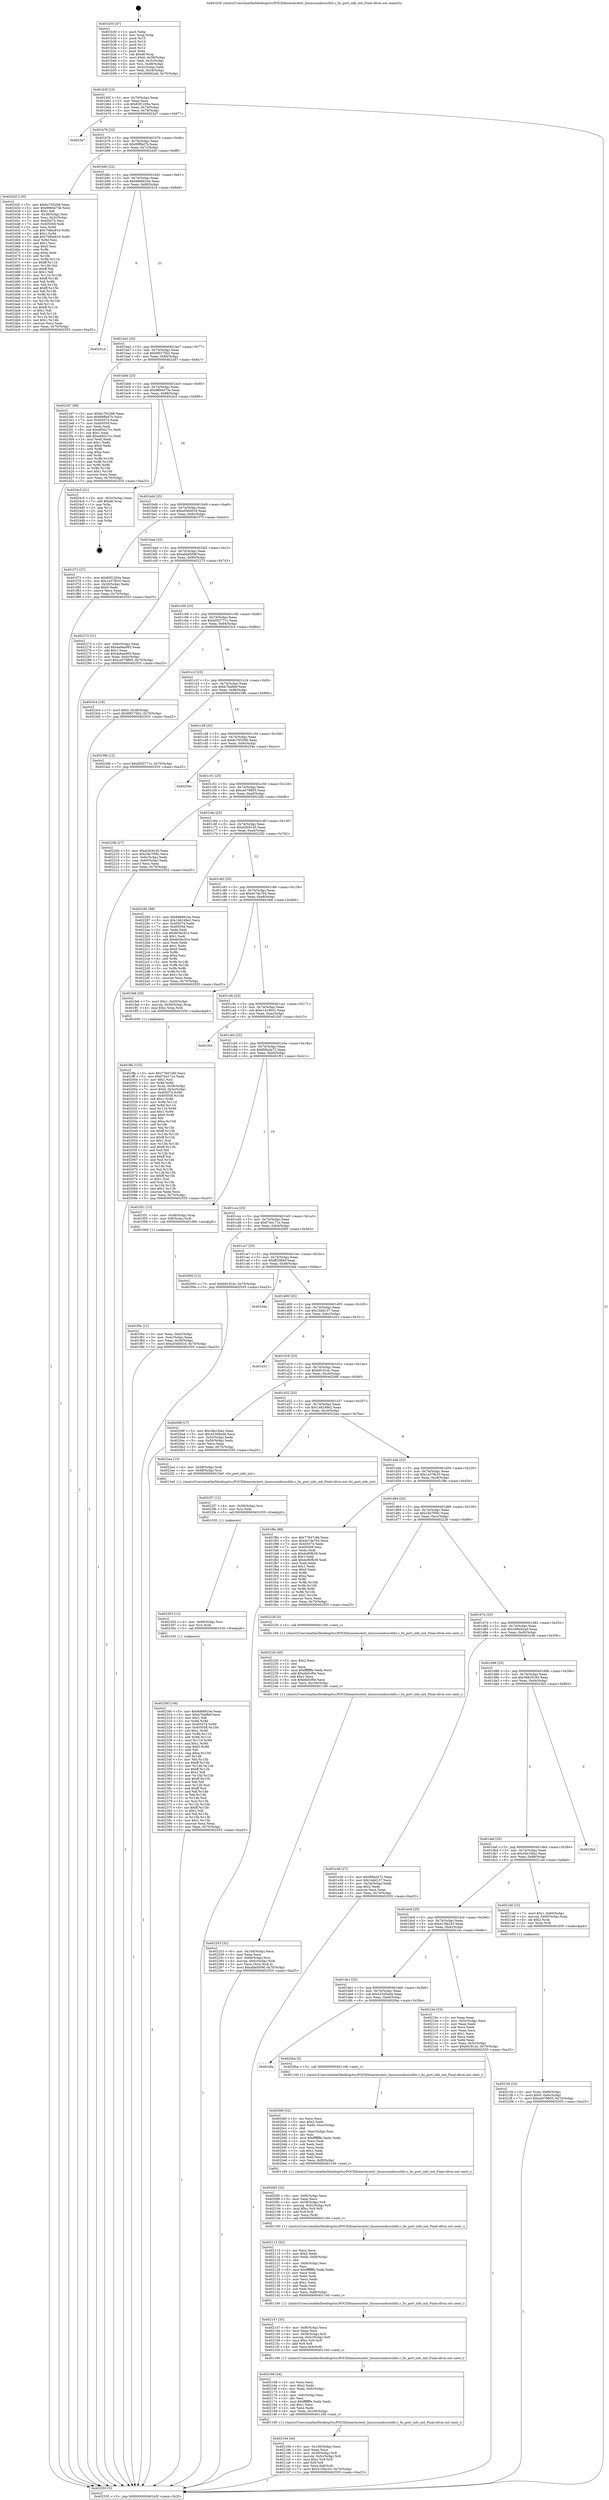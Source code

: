 digraph "0x401b30" {
  label = "0x401b30 (/mnt/c/Users/mathe/Desktop/tcc/POCII/binaries/extr_linuxsoundsocshfsi.c_fsi_port_info_init_Final-ollvm.out::main(0))"
  labelloc = "t"
  node[shape=record]

  Entry [label="",width=0.3,height=0.3,shape=circle,fillcolor=black,style=filled]
  "0x401b5f" [label="{
     0x401b5f [23]\l
     | [instrs]\l
     &nbsp;&nbsp;0x401b5f \<+3\>: mov -0x70(%rbp),%eax\l
     &nbsp;&nbsp;0x401b62 \<+2\>: mov %eax,%ecx\l
     &nbsp;&nbsp;0x401b64 \<+6\>: sub $0x83f1200a,%ecx\l
     &nbsp;&nbsp;0x401b6a \<+3\>: mov %eax,-0x74(%rbp)\l
     &nbsp;&nbsp;0x401b6d \<+3\>: mov %ecx,-0x78(%rbp)\l
     &nbsp;&nbsp;0x401b70 \<+6\>: je 00000000004023a7 \<main+0x877\>\l
  }"]
  "0x4023a7" [label="{
     0x4023a7\l
  }", style=dashed]
  "0x401b76" [label="{
     0x401b76 [22]\l
     | [instrs]\l
     &nbsp;&nbsp;0x401b76 \<+5\>: jmp 0000000000401b7b \<main+0x4b\>\l
     &nbsp;&nbsp;0x401b7b \<+3\>: mov -0x74(%rbp),%eax\l
     &nbsp;&nbsp;0x401b7e \<+5\>: sub $0x89ff4d7b,%eax\l
     &nbsp;&nbsp;0x401b83 \<+3\>: mov %eax,-0x7c(%rbp)\l
     &nbsp;&nbsp;0x401b86 \<+6\>: je 000000000040242f \<main+0x8ff\>\l
  }"]
  Exit [label="",width=0.3,height=0.3,shape=circle,fillcolor=black,style=filled,peripheries=2]
  "0x40242f" [label="{
     0x40242f [150]\l
     | [instrs]\l
     &nbsp;&nbsp;0x40242f \<+5\>: mov $0xbc765288,%eax\l
     &nbsp;&nbsp;0x402434 \<+5\>: mov $0x9894473e,%ecx\l
     &nbsp;&nbsp;0x402439 \<+2\>: mov $0x1,%dl\l
     &nbsp;&nbsp;0x40243b \<+3\>: mov -0x38(%rbp),%esi\l
     &nbsp;&nbsp;0x40243e \<+3\>: mov %esi,-0x2c(%rbp)\l
     &nbsp;&nbsp;0x402441 \<+7\>: mov 0x405074,%esi\l
     &nbsp;&nbsp;0x402448 \<+7\>: mov 0x405058,%edi\l
     &nbsp;&nbsp;0x40244f \<+3\>: mov %esi,%r8d\l
     &nbsp;&nbsp;0x402452 \<+7\>: sub $0x758be916,%r8d\l
     &nbsp;&nbsp;0x402459 \<+4\>: sub $0x1,%r8d\l
     &nbsp;&nbsp;0x40245d \<+7\>: add $0x758be916,%r8d\l
     &nbsp;&nbsp;0x402464 \<+4\>: imul %r8d,%esi\l
     &nbsp;&nbsp;0x402468 \<+3\>: and $0x1,%esi\l
     &nbsp;&nbsp;0x40246b \<+3\>: cmp $0x0,%esi\l
     &nbsp;&nbsp;0x40246e \<+4\>: sete %r9b\l
     &nbsp;&nbsp;0x402472 \<+3\>: cmp $0xa,%edi\l
     &nbsp;&nbsp;0x402475 \<+4\>: setl %r10b\l
     &nbsp;&nbsp;0x402479 \<+3\>: mov %r9b,%r11b\l
     &nbsp;&nbsp;0x40247c \<+4\>: xor $0xff,%r11b\l
     &nbsp;&nbsp;0x402480 \<+3\>: mov %r10b,%bl\l
     &nbsp;&nbsp;0x402483 \<+3\>: xor $0xff,%bl\l
     &nbsp;&nbsp;0x402486 \<+3\>: xor $0x1,%dl\l
     &nbsp;&nbsp;0x402489 \<+3\>: mov %r11b,%r14b\l
     &nbsp;&nbsp;0x40248c \<+4\>: and $0xff,%r14b\l
     &nbsp;&nbsp;0x402490 \<+3\>: and %dl,%r9b\l
     &nbsp;&nbsp;0x402493 \<+3\>: mov %bl,%r15b\l
     &nbsp;&nbsp;0x402496 \<+4\>: and $0xff,%r15b\l
     &nbsp;&nbsp;0x40249a \<+3\>: and %dl,%r10b\l
     &nbsp;&nbsp;0x40249d \<+3\>: or %r9b,%r14b\l
     &nbsp;&nbsp;0x4024a0 \<+3\>: or %r10b,%r15b\l
     &nbsp;&nbsp;0x4024a3 \<+3\>: xor %r15b,%r14b\l
     &nbsp;&nbsp;0x4024a6 \<+3\>: or %bl,%r11b\l
     &nbsp;&nbsp;0x4024a9 \<+4\>: xor $0xff,%r11b\l
     &nbsp;&nbsp;0x4024ad \<+3\>: or $0x1,%dl\l
     &nbsp;&nbsp;0x4024b0 \<+3\>: and %dl,%r11b\l
     &nbsp;&nbsp;0x4024b3 \<+3\>: or %r11b,%r14b\l
     &nbsp;&nbsp;0x4024b6 \<+4\>: test $0x1,%r14b\l
     &nbsp;&nbsp;0x4024ba \<+3\>: cmovne %ecx,%eax\l
     &nbsp;&nbsp;0x4024bd \<+3\>: mov %eax,-0x70(%rbp)\l
     &nbsp;&nbsp;0x4024c0 \<+5\>: jmp 0000000000402555 \<main+0xa25\>\l
  }"]
  "0x401b8c" [label="{
     0x401b8c [22]\l
     | [instrs]\l
     &nbsp;&nbsp;0x401b8c \<+5\>: jmp 0000000000401b91 \<main+0x61\>\l
     &nbsp;&nbsp;0x401b91 \<+3\>: mov -0x74(%rbp),%eax\l
     &nbsp;&nbsp;0x401b94 \<+5\>: sub $0x8d6661be,%eax\l
     &nbsp;&nbsp;0x401b99 \<+3\>: mov %eax,-0x80(%rbp)\l
     &nbsp;&nbsp;0x401b9c \<+6\>: je 000000000040251d \<main+0x9ed\>\l
  }"]
  "0x40230f" [label="{
     0x40230f [140]\l
     | [instrs]\l
     &nbsp;&nbsp;0x40230f \<+5\>: mov $0x8d6661be,%eax\l
     &nbsp;&nbsp;0x402314 \<+5\>: mov $0xb7baf8ef,%ecx\l
     &nbsp;&nbsp;0x402319 \<+2\>: mov $0x1,%dl\l
     &nbsp;&nbsp;0x40231b \<+3\>: xor %r8d,%r8d\l
     &nbsp;&nbsp;0x40231e \<+8\>: mov 0x405074,%r9d\l
     &nbsp;&nbsp;0x402326 \<+8\>: mov 0x405058,%r10d\l
     &nbsp;&nbsp;0x40232e \<+4\>: sub $0x1,%r8d\l
     &nbsp;&nbsp;0x402332 \<+3\>: mov %r9d,%r11d\l
     &nbsp;&nbsp;0x402335 \<+3\>: add %r8d,%r11d\l
     &nbsp;&nbsp;0x402338 \<+4\>: imul %r11d,%r9d\l
     &nbsp;&nbsp;0x40233c \<+4\>: and $0x1,%r9d\l
     &nbsp;&nbsp;0x402340 \<+4\>: cmp $0x0,%r9d\l
     &nbsp;&nbsp;0x402344 \<+3\>: sete %bl\l
     &nbsp;&nbsp;0x402347 \<+4\>: cmp $0xa,%r10d\l
     &nbsp;&nbsp;0x40234b \<+4\>: setl %r14b\l
     &nbsp;&nbsp;0x40234f \<+3\>: mov %bl,%r15b\l
     &nbsp;&nbsp;0x402352 \<+4\>: xor $0xff,%r15b\l
     &nbsp;&nbsp;0x402356 \<+3\>: mov %r14b,%r12b\l
     &nbsp;&nbsp;0x402359 \<+4\>: xor $0xff,%r12b\l
     &nbsp;&nbsp;0x40235d \<+3\>: xor $0x1,%dl\l
     &nbsp;&nbsp;0x402360 \<+3\>: mov %r15b,%r13b\l
     &nbsp;&nbsp;0x402363 \<+4\>: and $0xff,%r13b\l
     &nbsp;&nbsp;0x402367 \<+2\>: and %dl,%bl\l
     &nbsp;&nbsp;0x402369 \<+3\>: mov %r12b,%sil\l
     &nbsp;&nbsp;0x40236c \<+4\>: and $0xff,%sil\l
     &nbsp;&nbsp;0x402370 \<+3\>: and %dl,%r14b\l
     &nbsp;&nbsp;0x402373 \<+3\>: or %bl,%r13b\l
     &nbsp;&nbsp;0x402376 \<+3\>: or %r14b,%sil\l
     &nbsp;&nbsp;0x402379 \<+3\>: xor %sil,%r13b\l
     &nbsp;&nbsp;0x40237c \<+3\>: or %r12b,%r15b\l
     &nbsp;&nbsp;0x40237f \<+4\>: xor $0xff,%r15b\l
     &nbsp;&nbsp;0x402383 \<+3\>: or $0x1,%dl\l
     &nbsp;&nbsp;0x402386 \<+3\>: and %dl,%r15b\l
     &nbsp;&nbsp;0x402389 \<+3\>: or %r15b,%r13b\l
     &nbsp;&nbsp;0x40238c \<+4\>: test $0x1,%r13b\l
     &nbsp;&nbsp;0x402390 \<+3\>: cmovne %ecx,%eax\l
     &nbsp;&nbsp;0x402393 \<+3\>: mov %eax,-0x70(%rbp)\l
     &nbsp;&nbsp;0x402396 \<+5\>: jmp 0000000000402555 \<main+0xa25\>\l
  }"]
  "0x40251d" [label="{
     0x40251d\l
  }", style=dashed]
  "0x401ba2" [label="{
     0x401ba2 [25]\l
     | [instrs]\l
     &nbsp;&nbsp;0x401ba2 \<+5\>: jmp 0000000000401ba7 \<main+0x77\>\l
     &nbsp;&nbsp;0x401ba7 \<+3\>: mov -0x74(%rbp),%eax\l
     &nbsp;&nbsp;0x401baa \<+5\>: sub $0x90f175b2,%eax\l
     &nbsp;&nbsp;0x401baf \<+6\>: mov %eax,-0x84(%rbp)\l
     &nbsp;&nbsp;0x401bb5 \<+6\>: je 00000000004023d7 \<main+0x8a7\>\l
  }"]
  "0x402303" [label="{
     0x402303 [12]\l
     | [instrs]\l
     &nbsp;&nbsp;0x402303 \<+4\>: mov -0x68(%rbp),%rsi\l
     &nbsp;&nbsp;0x402307 \<+3\>: mov %rsi,%rdi\l
     &nbsp;&nbsp;0x40230a \<+5\>: call 0000000000401030 \<free@plt\>\l
     | [calls]\l
     &nbsp;&nbsp;0x401030 \{1\} (unknown)\l
  }"]
  "0x4023d7" [label="{
     0x4023d7 [88]\l
     | [instrs]\l
     &nbsp;&nbsp;0x4023d7 \<+5\>: mov $0xbc765288,%eax\l
     &nbsp;&nbsp;0x4023dc \<+5\>: mov $0x89ff4d7b,%ecx\l
     &nbsp;&nbsp;0x4023e1 \<+7\>: mov 0x405074,%edx\l
     &nbsp;&nbsp;0x4023e8 \<+7\>: mov 0x405058,%esi\l
     &nbsp;&nbsp;0x4023ef \<+2\>: mov %edx,%edi\l
     &nbsp;&nbsp;0x4023f1 \<+6\>: sub $0xa692c7cc,%edi\l
     &nbsp;&nbsp;0x4023f7 \<+3\>: sub $0x1,%edi\l
     &nbsp;&nbsp;0x4023fa \<+6\>: add $0xa692c7cc,%edi\l
     &nbsp;&nbsp;0x402400 \<+3\>: imul %edi,%edx\l
     &nbsp;&nbsp;0x402403 \<+3\>: and $0x1,%edx\l
     &nbsp;&nbsp;0x402406 \<+3\>: cmp $0x0,%edx\l
     &nbsp;&nbsp;0x402409 \<+4\>: sete %r8b\l
     &nbsp;&nbsp;0x40240d \<+3\>: cmp $0xa,%esi\l
     &nbsp;&nbsp;0x402410 \<+4\>: setl %r9b\l
     &nbsp;&nbsp;0x402414 \<+3\>: mov %r8b,%r10b\l
     &nbsp;&nbsp;0x402417 \<+3\>: and %r9b,%r10b\l
     &nbsp;&nbsp;0x40241a \<+3\>: xor %r9b,%r8b\l
     &nbsp;&nbsp;0x40241d \<+3\>: or %r8b,%r10b\l
     &nbsp;&nbsp;0x402420 \<+4\>: test $0x1,%r10b\l
     &nbsp;&nbsp;0x402424 \<+3\>: cmovne %ecx,%eax\l
     &nbsp;&nbsp;0x402427 \<+3\>: mov %eax,-0x70(%rbp)\l
     &nbsp;&nbsp;0x40242a \<+5\>: jmp 0000000000402555 \<main+0xa25\>\l
  }"]
  "0x401bbb" [label="{
     0x401bbb [25]\l
     | [instrs]\l
     &nbsp;&nbsp;0x401bbb \<+5\>: jmp 0000000000401bc0 \<main+0x90\>\l
     &nbsp;&nbsp;0x401bc0 \<+3\>: mov -0x74(%rbp),%eax\l
     &nbsp;&nbsp;0x401bc3 \<+5\>: sub $0x9894473e,%eax\l
     &nbsp;&nbsp;0x401bc8 \<+6\>: mov %eax,-0x88(%rbp)\l
     &nbsp;&nbsp;0x401bce \<+6\>: je 00000000004024c5 \<main+0x995\>\l
  }"]
  "0x4022f7" [label="{
     0x4022f7 [12]\l
     | [instrs]\l
     &nbsp;&nbsp;0x4022f7 \<+4\>: mov -0x58(%rbp),%rsi\l
     &nbsp;&nbsp;0x4022fb \<+3\>: mov %rsi,%rdi\l
     &nbsp;&nbsp;0x4022fe \<+5\>: call 0000000000401030 \<free@plt\>\l
     | [calls]\l
     &nbsp;&nbsp;0x401030 \{1\} (unknown)\l
  }"]
  "0x4024c5" [label="{
     0x4024c5 [21]\l
     | [instrs]\l
     &nbsp;&nbsp;0x4024c5 \<+3\>: mov -0x2c(%rbp),%eax\l
     &nbsp;&nbsp;0x4024c8 \<+7\>: add $0xe8,%rsp\l
     &nbsp;&nbsp;0x4024cf \<+1\>: pop %rbx\l
     &nbsp;&nbsp;0x4024d0 \<+2\>: pop %r12\l
     &nbsp;&nbsp;0x4024d2 \<+2\>: pop %r13\l
     &nbsp;&nbsp;0x4024d4 \<+2\>: pop %r14\l
     &nbsp;&nbsp;0x4024d6 \<+2\>: pop %r15\l
     &nbsp;&nbsp;0x4024d8 \<+1\>: pop %rbp\l
     &nbsp;&nbsp;0x4024d9 \<+1\>: ret\l
  }"]
  "0x401bd4" [label="{
     0x401bd4 [25]\l
     | [instrs]\l
     &nbsp;&nbsp;0x401bd4 \<+5\>: jmp 0000000000401bd9 \<main+0xa9\>\l
     &nbsp;&nbsp;0x401bd9 \<+3\>: mov -0x74(%rbp),%eax\l
     &nbsp;&nbsp;0x401bdc \<+5\>: sub $0xa55b0016,%eax\l
     &nbsp;&nbsp;0x401be1 \<+6\>: mov %eax,-0x8c(%rbp)\l
     &nbsp;&nbsp;0x401be7 \<+6\>: je 0000000000401f73 \<main+0x443\>\l
  }"]
  "0x402253" [label="{
     0x402253 [32]\l
     | [instrs]\l
     &nbsp;&nbsp;0x402253 \<+6\>: mov -0x104(%rbp),%ecx\l
     &nbsp;&nbsp;0x402259 \<+3\>: imul %eax,%ecx\l
     &nbsp;&nbsp;0x40225c \<+4\>: mov -0x68(%rbp),%rsi\l
     &nbsp;&nbsp;0x402260 \<+4\>: movslq -0x6c(%rbp),%rdi\l
     &nbsp;&nbsp;0x402264 \<+3\>: mov %ecx,(%rsi,%rdi,4)\l
     &nbsp;&nbsp;0x402267 \<+7\>: movl $0xabbd509f,-0x70(%rbp)\l
     &nbsp;&nbsp;0x40226e \<+5\>: jmp 0000000000402555 \<main+0xa25\>\l
  }"]
  "0x401f73" [label="{
     0x401f73 [27]\l
     | [instrs]\l
     &nbsp;&nbsp;0x401f73 \<+5\>: mov $0x83f1200a,%eax\l
     &nbsp;&nbsp;0x401f78 \<+5\>: mov $0x1e37fb35,%ecx\l
     &nbsp;&nbsp;0x401f7d \<+3\>: mov -0x30(%rbp),%edx\l
     &nbsp;&nbsp;0x401f80 \<+3\>: cmp $0x0,%edx\l
     &nbsp;&nbsp;0x401f83 \<+3\>: cmove %ecx,%eax\l
     &nbsp;&nbsp;0x401f86 \<+3\>: mov %eax,-0x70(%rbp)\l
     &nbsp;&nbsp;0x401f89 \<+5\>: jmp 0000000000402555 \<main+0xa25\>\l
  }"]
  "0x401bed" [label="{
     0x401bed [25]\l
     | [instrs]\l
     &nbsp;&nbsp;0x401bed \<+5\>: jmp 0000000000401bf2 \<main+0xc2\>\l
     &nbsp;&nbsp;0x401bf2 \<+3\>: mov -0x74(%rbp),%eax\l
     &nbsp;&nbsp;0x401bf5 \<+5\>: sub $0xabbd509f,%eax\l
     &nbsp;&nbsp;0x401bfa \<+6\>: mov %eax,-0x90(%rbp)\l
     &nbsp;&nbsp;0x401c00 \<+6\>: je 0000000000402273 \<main+0x743\>\l
  }"]
  "0x40222b" [label="{
     0x40222b [40]\l
     | [instrs]\l
     &nbsp;&nbsp;0x40222b \<+5\>: mov $0x2,%ecx\l
     &nbsp;&nbsp;0x402230 \<+1\>: cltd\l
     &nbsp;&nbsp;0x402231 \<+2\>: idiv %ecx\l
     &nbsp;&nbsp;0x402233 \<+6\>: imul $0xfffffffe,%edx,%ecx\l
     &nbsp;&nbsp;0x402239 \<+6\>: add $0xefa5cf0e,%ecx\l
     &nbsp;&nbsp;0x40223f \<+3\>: add $0x1,%ecx\l
     &nbsp;&nbsp;0x402242 \<+6\>: sub $0xefa5cf0e,%ecx\l
     &nbsp;&nbsp;0x402248 \<+6\>: mov %ecx,-0x104(%rbp)\l
     &nbsp;&nbsp;0x40224e \<+5\>: call 0000000000401160 \<next_i\>\l
     | [calls]\l
     &nbsp;&nbsp;0x401160 \{1\} (/mnt/c/Users/mathe/Desktop/tcc/POCII/binaries/extr_linuxsoundsocshfsi.c_fsi_port_info_init_Final-ollvm.out::next_i)\l
  }"]
  "0x402273" [label="{
     0x402273 [31]\l
     | [instrs]\l
     &nbsp;&nbsp;0x402273 \<+3\>: mov -0x6c(%rbp),%eax\l
     &nbsp;&nbsp;0x402276 \<+5\>: add $0x4a9aa083,%eax\l
     &nbsp;&nbsp;0x40227b \<+3\>: add $0x1,%eax\l
     &nbsp;&nbsp;0x40227e \<+5\>: sub $0x4a9aa083,%eax\l
     &nbsp;&nbsp;0x402283 \<+3\>: mov %eax,-0x6c(%rbp)\l
     &nbsp;&nbsp;0x402286 \<+7\>: movl $0xce078805,-0x70(%rbp)\l
     &nbsp;&nbsp;0x40228d \<+5\>: jmp 0000000000402555 \<main+0xa25\>\l
  }"]
  "0x401c06" [label="{
     0x401c06 [25]\l
     | [instrs]\l
     &nbsp;&nbsp;0x401c06 \<+5\>: jmp 0000000000401c0b \<main+0xdb\>\l
     &nbsp;&nbsp;0x401c0b \<+3\>: mov -0x74(%rbp),%eax\l
     &nbsp;&nbsp;0x401c0e \<+5\>: sub $0xb502771c,%eax\l
     &nbsp;&nbsp;0x401c13 \<+6\>: mov %eax,-0x94(%rbp)\l
     &nbsp;&nbsp;0x401c19 \<+6\>: je 00000000004023c4 \<main+0x894\>\l
  }"]
  "0x4021f4" [label="{
     0x4021f4 [23]\l
     | [instrs]\l
     &nbsp;&nbsp;0x4021f4 \<+4\>: mov %rax,-0x68(%rbp)\l
     &nbsp;&nbsp;0x4021f8 \<+7\>: movl $0x0,-0x6c(%rbp)\l
     &nbsp;&nbsp;0x4021ff \<+7\>: movl $0xce078805,-0x70(%rbp)\l
     &nbsp;&nbsp;0x402206 \<+5\>: jmp 0000000000402555 \<main+0xa25\>\l
  }"]
  "0x4023c4" [label="{
     0x4023c4 [19]\l
     | [instrs]\l
     &nbsp;&nbsp;0x4023c4 \<+7\>: movl $0x0,-0x38(%rbp)\l
     &nbsp;&nbsp;0x4023cb \<+7\>: movl $0x90f175b2,-0x70(%rbp)\l
     &nbsp;&nbsp;0x4023d2 \<+5\>: jmp 0000000000402555 \<main+0xa25\>\l
  }"]
  "0x401c1f" [label="{
     0x401c1f [25]\l
     | [instrs]\l
     &nbsp;&nbsp;0x401c1f \<+5\>: jmp 0000000000401c24 \<main+0xf4\>\l
     &nbsp;&nbsp;0x401c24 \<+3\>: mov -0x74(%rbp),%eax\l
     &nbsp;&nbsp;0x401c27 \<+5\>: sub $0xb7baf8ef,%eax\l
     &nbsp;&nbsp;0x401c2c \<+6\>: mov %eax,-0x98(%rbp)\l
     &nbsp;&nbsp;0x401c32 \<+6\>: je 000000000040239b \<main+0x86b\>\l
  }"]
  "0x402194" [label="{
     0x402194 [40]\l
     | [instrs]\l
     &nbsp;&nbsp;0x402194 \<+6\>: mov -0x100(%rbp),%ecx\l
     &nbsp;&nbsp;0x40219a \<+3\>: imul %eax,%ecx\l
     &nbsp;&nbsp;0x40219d \<+4\>: mov -0x58(%rbp),%r8\l
     &nbsp;&nbsp;0x4021a1 \<+4\>: movslq -0x5c(%rbp),%r9\l
     &nbsp;&nbsp;0x4021a5 \<+4\>: imul $0xc,%r9,%r9\l
     &nbsp;&nbsp;0x4021a9 \<+3\>: add %r9,%r8\l
     &nbsp;&nbsp;0x4021ac \<+4\>: mov %ecx,0x8(%r8)\l
     &nbsp;&nbsp;0x4021b0 \<+7\>: movl $0x415fa243,-0x70(%rbp)\l
     &nbsp;&nbsp;0x4021b7 \<+5\>: jmp 0000000000402555 \<main+0xa25\>\l
  }"]
  "0x40239b" [label="{
     0x40239b [12]\l
     | [instrs]\l
     &nbsp;&nbsp;0x40239b \<+7\>: movl $0xb502771c,-0x70(%rbp)\l
     &nbsp;&nbsp;0x4023a2 \<+5\>: jmp 0000000000402555 \<main+0xa25\>\l
  }"]
  "0x401c38" [label="{
     0x401c38 [25]\l
     | [instrs]\l
     &nbsp;&nbsp;0x401c38 \<+5\>: jmp 0000000000401c3d \<main+0x10d\>\l
     &nbsp;&nbsp;0x401c3d \<+3\>: mov -0x74(%rbp),%eax\l
     &nbsp;&nbsp;0x401c40 \<+5\>: sub $0xbc765288,%eax\l
     &nbsp;&nbsp;0x401c45 \<+6\>: mov %eax,-0x9c(%rbp)\l
     &nbsp;&nbsp;0x401c4b \<+6\>: je 000000000040254e \<main+0xa1e\>\l
  }"]
  "0x402168" [label="{
     0x402168 [44]\l
     | [instrs]\l
     &nbsp;&nbsp;0x402168 \<+2\>: xor %ecx,%ecx\l
     &nbsp;&nbsp;0x40216a \<+5\>: mov $0x2,%edx\l
     &nbsp;&nbsp;0x40216f \<+6\>: mov %edx,-0xfc(%rbp)\l
     &nbsp;&nbsp;0x402175 \<+1\>: cltd\l
     &nbsp;&nbsp;0x402176 \<+6\>: mov -0xfc(%rbp),%esi\l
     &nbsp;&nbsp;0x40217c \<+2\>: idiv %esi\l
     &nbsp;&nbsp;0x40217e \<+6\>: imul $0xfffffffe,%edx,%edx\l
     &nbsp;&nbsp;0x402184 \<+3\>: sub $0x1,%ecx\l
     &nbsp;&nbsp;0x402187 \<+2\>: sub %ecx,%edx\l
     &nbsp;&nbsp;0x402189 \<+6\>: mov %edx,-0x100(%rbp)\l
     &nbsp;&nbsp;0x40218f \<+5\>: call 0000000000401160 \<next_i\>\l
     | [calls]\l
     &nbsp;&nbsp;0x401160 \{1\} (/mnt/c/Users/mathe/Desktop/tcc/POCII/binaries/extr_linuxsoundsocshfsi.c_fsi_port_info_init_Final-ollvm.out::next_i)\l
  }"]
  "0x40254e" [label="{
     0x40254e\l
  }", style=dashed]
  "0x401c51" [label="{
     0x401c51 [25]\l
     | [instrs]\l
     &nbsp;&nbsp;0x401c51 \<+5\>: jmp 0000000000401c56 \<main+0x126\>\l
     &nbsp;&nbsp;0x401c56 \<+3\>: mov -0x74(%rbp),%eax\l
     &nbsp;&nbsp;0x401c59 \<+5\>: sub $0xce078805,%eax\l
     &nbsp;&nbsp;0x401c5e \<+6\>: mov %eax,-0xa0(%rbp)\l
     &nbsp;&nbsp;0x401c64 \<+6\>: je 000000000040220b \<main+0x6db\>\l
  }"]
  "0x402147" [label="{
     0x402147 [33]\l
     | [instrs]\l
     &nbsp;&nbsp;0x402147 \<+6\>: mov -0xf8(%rbp),%ecx\l
     &nbsp;&nbsp;0x40214d \<+3\>: imul %eax,%ecx\l
     &nbsp;&nbsp;0x402150 \<+4\>: mov -0x58(%rbp),%r8\l
     &nbsp;&nbsp;0x402154 \<+4\>: movslq -0x5c(%rbp),%r9\l
     &nbsp;&nbsp;0x402158 \<+4\>: imul $0xc,%r9,%r9\l
     &nbsp;&nbsp;0x40215c \<+3\>: add %r9,%r8\l
     &nbsp;&nbsp;0x40215f \<+4\>: mov %ecx,0x4(%r8)\l
     &nbsp;&nbsp;0x402163 \<+5\>: call 0000000000401160 \<next_i\>\l
     | [calls]\l
     &nbsp;&nbsp;0x401160 \{1\} (/mnt/c/Users/mathe/Desktop/tcc/POCII/binaries/extr_linuxsoundsocshfsi.c_fsi_port_info_init_Final-ollvm.out::next_i)\l
  }"]
  "0x40220b" [label="{
     0x40220b [27]\l
     | [instrs]\l
     &nbsp;&nbsp;0x40220b \<+5\>: mov $0xd2fc91d5,%eax\l
     &nbsp;&nbsp;0x402210 \<+5\>: mov $0x24b7f59c,%ecx\l
     &nbsp;&nbsp;0x402215 \<+3\>: mov -0x6c(%rbp),%edx\l
     &nbsp;&nbsp;0x402218 \<+3\>: cmp -0x60(%rbp),%edx\l
     &nbsp;&nbsp;0x40221b \<+3\>: cmovl %ecx,%eax\l
     &nbsp;&nbsp;0x40221e \<+3\>: mov %eax,-0x70(%rbp)\l
     &nbsp;&nbsp;0x402221 \<+5\>: jmp 0000000000402555 \<main+0xa25\>\l
  }"]
  "0x401c6a" [label="{
     0x401c6a [25]\l
     | [instrs]\l
     &nbsp;&nbsp;0x401c6a \<+5\>: jmp 0000000000401c6f \<main+0x13f\>\l
     &nbsp;&nbsp;0x401c6f \<+3\>: mov -0x74(%rbp),%eax\l
     &nbsp;&nbsp;0x401c72 \<+5\>: sub $0xd2fc91d5,%eax\l
     &nbsp;&nbsp;0x401c77 \<+6\>: mov %eax,-0xa4(%rbp)\l
     &nbsp;&nbsp;0x401c7d \<+6\>: je 0000000000402292 \<main+0x762\>\l
  }"]
  "0x402113" [label="{
     0x402113 [52]\l
     | [instrs]\l
     &nbsp;&nbsp;0x402113 \<+2\>: xor %ecx,%ecx\l
     &nbsp;&nbsp;0x402115 \<+5\>: mov $0x2,%edx\l
     &nbsp;&nbsp;0x40211a \<+6\>: mov %edx,-0xf4(%rbp)\l
     &nbsp;&nbsp;0x402120 \<+1\>: cltd\l
     &nbsp;&nbsp;0x402121 \<+6\>: mov -0xf4(%rbp),%esi\l
     &nbsp;&nbsp;0x402127 \<+2\>: idiv %esi\l
     &nbsp;&nbsp;0x402129 \<+6\>: imul $0xfffffffe,%edx,%edx\l
     &nbsp;&nbsp;0x40212f \<+2\>: mov %ecx,%edi\l
     &nbsp;&nbsp;0x402131 \<+2\>: sub %edx,%edi\l
     &nbsp;&nbsp;0x402133 \<+2\>: mov %ecx,%edx\l
     &nbsp;&nbsp;0x402135 \<+3\>: sub $0x1,%edx\l
     &nbsp;&nbsp;0x402138 \<+2\>: add %edx,%edi\l
     &nbsp;&nbsp;0x40213a \<+2\>: sub %edi,%ecx\l
     &nbsp;&nbsp;0x40213c \<+6\>: mov %ecx,-0xf8(%rbp)\l
     &nbsp;&nbsp;0x402142 \<+5\>: call 0000000000401160 \<next_i\>\l
     | [calls]\l
     &nbsp;&nbsp;0x401160 \{1\} (/mnt/c/Users/mathe/Desktop/tcc/POCII/binaries/extr_linuxsoundsocshfsi.c_fsi_port_info_init_Final-ollvm.out::next_i)\l
  }"]
  "0x402292" [label="{
     0x402292 [88]\l
     | [instrs]\l
     &nbsp;&nbsp;0x402292 \<+5\>: mov $0x8d6661be,%eax\l
     &nbsp;&nbsp;0x402297 \<+5\>: mov $0x146249e2,%ecx\l
     &nbsp;&nbsp;0x40229c \<+7\>: mov 0x405074,%edx\l
     &nbsp;&nbsp;0x4022a3 \<+7\>: mov 0x405058,%esi\l
     &nbsp;&nbsp;0x4022aa \<+2\>: mov %edx,%edi\l
     &nbsp;&nbsp;0x4022ac \<+6\>: sub $0x663bc91e,%edi\l
     &nbsp;&nbsp;0x4022b2 \<+3\>: sub $0x1,%edi\l
     &nbsp;&nbsp;0x4022b5 \<+6\>: add $0x663bc91e,%edi\l
     &nbsp;&nbsp;0x4022bb \<+3\>: imul %edi,%edx\l
     &nbsp;&nbsp;0x4022be \<+3\>: and $0x1,%edx\l
     &nbsp;&nbsp;0x4022c1 \<+3\>: cmp $0x0,%edx\l
     &nbsp;&nbsp;0x4022c4 \<+4\>: sete %r8b\l
     &nbsp;&nbsp;0x4022c8 \<+3\>: cmp $0xa,%esi\l
     &nbsp;&nbsp;0x4022cb \<+4\>: setl %r9b\l
     &nbsp;&nbsp;0x4022cf \<+3\>: mov %r8b,%r10b\l
     &nbsp;&nbsp;0x4022d2 \<+3\>: and %r9b,%r10b\l
     &nbsp;&nbsp;0x4022d5 \<+3\>: xor %r9b,%r8b\l
     &nbsp;&nbsp;0x4022d8 \<+3\>: or %r8b,%r10b\l
     &nbsp;&nbsp;0x4022db \<+4\>: test $0x1,%r10b\l
     &nbsp;&nbsp;0x4022df \<+3\>: cmovne %ecx,%eax\l
     &nbsp;&nbsp;0x4022e2 \<+3\>: mov %eax,-0x70(%rbp)\l
     &nbsp;&nbsp;0x4022e5 \<+5\>: jmp 0000000000402555 \<main+0xa25\>\l
  }"]
  "0x401c83" [label="{
     0x401c83 [25]\l
     | [instrs]\l
     &nbsp;&nbsp;0x401c83 \<+5\>: jmp 0000000000401c88 \<main+0x158\>\l
     &nbsp;&nbsp;0x401c88 \<+3\>: mov -0x74(%rbp),%eax\l
     &nbsp;&nbsp;0x401c8b \<+5\>: sub $0xdc7da704,%eax\l
     &nbsp;&nbsp;0x401c90 \<+6\>: mov %eax,-0xa8(%rbp)\l
     &nbsp;&nbsp;0x401c96 \<+6\>: je 0000000000401fe6 \<main+0x4b6\>\l
  }"]
  "0x4020f3" [label="{
     0x4020f3 [32]\l
     | [instrs]\l
     &nbsp;&nbsp;0x4020f3 \<+6\>: mov -0xf0(%rbp),%ecx\l
     &nbsp;&nbsp;0x4020f9 \<+3\>: imul %eax,%ecx\l
     &nbsp;&nbsp;0x4020fc \<+4\>: mov -0x58(%rbp),%r8\l
     &nbsp;&nbsp;0x402100 \<+4\>: movslq -0x5c(%rbp),%r9\l
     &nbsp;&nbsp;0x402104 \<+4\>: imul $0xc,%r9,%r9\l
     &nbsp;&nbsp;0x402108 \<+3\>: add %r9,%r8\l
     &nbsp;&nbsp;0x40210b \<+3\>: mov %ecx,(%r8)\l
     &nbsp;&nbsp;0x40210e \<+5\>: call 0000000000401160 \<next_i\>\l
     | [calls]\l
     &nbsp;&nbsp;0x401160 \{1\} (/mnt/c/Users/mathe/Desktop/tcc/POCII/binaries/extr_linuxsoundsocshfsi.c_fsi_port_info_init_Final-ollvm.out::next_i)\l
  }"]
  "0x401fe6" [label="{
     0x401fe6 [20]\l
     | [instrs]\l
     &nbsp;&nbsp;0x401fe6 \<+7\>: movl $0x1,-0x50(%rbp)\l
     &nbsp;&nbsp;0x401fed \<+4\>: movslq -0x50(%rbp),%rax\l
     &nbsp;&nbsp;0x401ff1 \<+4\>: imul $0xc,%rax,%rdi\l
     &nbsp;&nbsp;0x401ff5 \<+5\>: call 0000000000401050 \<malloc@plt\>\l
     | [calls]\l
     &nbsp;&nbsp;0x401050 \{1\} (unknown)\l
  }"]
  "0x401c9c" [label="{
     0x401c9c [25]\l
     | [instrs]\l
     &nbsp;&nbsp;0x401c9c \<+5\>: jmp 0000000000401ca1 \<main+0x171\>\l
     &nbsp;&nbsp;0x401ca1 \<+3\>: mov -0x74(%rbp),%eax\l
     &nbsp;&nbsp;0x401ca4 \<+5\>: sub $0xe1419641,%eax\l
     &nbsp;&nbsp;0x401ca9 \<+6\>: mov %eax,-0xac(%rbp)\l
     &nbsp;&nbsp;0x401caf \<+6\>: je 0000000000401f45 \<main+0x415\>\l
  }"]
  "0x4020bf" [label="{
     0x4020bf [52]\l
     | [instrs]\l
     &nbsp;&nbsp;0x4020bf \<+2\>: xor %ecx,%ecx\l
     &nbsp;&nbsp;0x4020c1 \<+5\>: mov $0x2,%edx\l
     &nbsp;&nbsp;0x4020c6 \<+6\>: mov %edx,-0xec(%rbp)\l
     &nbsp;&nbsp;0x4020cc \<+1\>: cltd\l
     &nbsp;&nbsp;0x4020cd \<+6\>: mov -0xec(%rbp),%esi\l
     &nbsp;&nbsp;0x4020d3 \<+2\>: idiv %esi\l
     &nbsp;&nbsp;0x4020d5 \<+6\>: imul $0xfffffffe,%edx,%edx\l
     &nbsp;&nbsp;0x4020db \<+2\>: mov %ecx,%edi\l
     &nbsp;&nbsp;0x4020dd \<+2\>: sub %edx,%edi\l
     &nbsp;&nbsp;0x4020df \<+2\>: mov %ecx,%edx\l
     &nbsp;&nbsp;0x4020e1 \<+3\>: sub $0x1,%edx\l
     &nbsp;&nbsp;0x4020e4 \<+2\>: add %edx,%edi\l
     &nbsp;&nbsp;0x4020e6 \<+2\>: sub %edi,%ecx\l
     &nbsp;&nbsp;0x4020e8 \<+6\>: mov %ecx,-0xf0(%rbp)\l
     &nbsp;&nbsp;0x4020ee \<+5\>: call 0000000000401160 \<next_i\>\l
     | [calls]\l
     &nbsp;&nbsp;0x401160 \{1\} (/mnt/c/Users/mathe/Desktop/tcc/POCII/binaries/extr_linuxsoundsocshfsi.c_fsi_port_info_init_Final-ollvm.out::next_i)\l
  }"]
  "0x401f45" [label="{
     0x401f45\l
  }", style=dashed]
  "0x401cb5" [label="{
     0x401cb5 [25]\l
     | [instrs]\l
     &nbsp;&nbsp;0x401cb5 \<+5\>: jmp 0000000000401cba \<main+0x18a\>\l
     &nbsp;&nbsp;0x401cba \<+3\>: mov -0x74(%rbp),%eax\l
     &nbsp;&nbsp;0x401cbd \<+5\>: sub $0xf08a2e72,%eax\l
     &nbsp;&nbsp;0x401cc2 \<+6\>: mov %eax,-0xb0(%rbp)\l
     &nbsp;&nbsp;0x401cc8 \<+6\>: je 0000000000401f51 \<main+0x421\>\l
  }"]
  "0x401dfa" [label="{
     0x401dfa\l
  }", style=dashed]
  "0x401f51" [label="{
     0x401f51 [13]\l
     | [instrs]\l
     &nbsp;&nbsp;0x401f51 \<+4\>: mov -0x48(%rbp),%rax\l
     &nbsp;&nbsp;0x401f55 \<+4\>: mov 0x8(%rax),%rdi\l
     &nbsp;&nbsp;0x401f59 \<+5\>: call 0000000000401060 \<atoi@plt\>\l
     | [calls]\l
     &nbsp;&nbsp;0x401060 \{1\} (unknown)\l
  }"]
  "0x401cce" [label="{
     0x401cce [25]\l
     | [instrs]\l
     &nbsp;&nbsp;0x401cce \<+5\>: jmp 0000000000401cd3 \<main+0x1a3\>\l
     &nbsp;&nbsp;0x401cd3 \<+3\>: mov -0x74(%rbp),%eax\l
     &nbsp;&nbsp;0x401cd6 \<+5\>: sub $0xf744171e,%eax\l
     &nbsp;&nbsp;0x401cdb \<+6\>: mov %eax,-0xb4(%rbp)\l
     &nbsp;&nbsp;0x401ce1 \<+6\>: je 0000000000402093 \<main+0x563\>\l
  }"]
  "0x4020ba" [label="{
     0x4020ba [5]\l
     | [instrs]\l
     &nbsp;&nbsp;0x4020ba \<+5\>: call 0000000000401160 \<next_i\>\l
     | [calls]\l
     &nbsp;&nbsp;0x401160 \{1\} (/mnt/c/Users/mathe/Desktop/tcc/POCII/binaries/extr_linuxsoundsocshfsi.c_fsi_port_info_init_Final-ollvm.out::next_i)\l
  }"]
  "0x402093" [label="{
     0x402093 [12]\l
     | [instrs]\l
     &nbsp;&nbsp;0x402093 \<+7\>: movl $0xb9181dc,-0x70(%rbp)\l
     &nbsp;&nbsp;0x40209a \<+5\>: jmp 0000000000402555 \<main+0xa25\>\l
  }"]
  "0x401ce7" [label="{
     0x401ce7 [25]\l
     | [instrs]\l
     &nbsp;&nbsp;0x401ce7 \<+5\>: jmp 0000000000401cec \<main+0x1bc\>\l
     &nbsp;&nbsp;0x401cec \<+3\>: mov -0x74(%rbp),%eax\l
     &nbsp;&nbsp;0x401cef \<+5\>: sub $0xff33fbbf,%eax\l
     &nbsp;&nbsp;0x401cf4 \<+6\>: mov %eax,-0xb8(%rbp)\l
     &nbsp;&nbsp;0x401cfa \<+6\>: je 00000000004024da \<main+0x9aa\>\l
  }"]
  "0x401de1" [label="{
     0x401de1 [25]\l
     | [instrs]\l
     &nbsp;&nbsp;0x401de1 \<+5\>: jmp 0000000000401de6 \<main+0x2b6\>\l
     &nbsp;&nbsp;0x401de6 \<+3\>: mov -0x74(%rbp),%eax\l
     &nbsp;&nbsp;0x401de9 \<+5\>: sub $0x423d5ed4,%eax\l
     &nbsp;&nbsp;0x401dee \<+6\>: mov %eax,-0xe0(%rbp)\l
     &nbsp;&nbsp;0x401df4 \<+6\>: je 00000000004020ba \<main+0x58a\>\l
  }"]
  "0x4024da" [label="{
     0x4024da\l
  }", style=dashed]
  "0x401d00" [label="{
     0x401d00 [25]\l
     | [instrs]\l
     &nbsp;&nbsp;0x401d00 \<+5\>: jmp 0000000000401d05 \<main+0x1d5\>\l
     &nbsp;&nbsp;0x401d05 \<+3\>: mov -0x74(%rbp),%eax\l
     &nbsp;&nbsp;0x401d08 \<+5\>: sub $0x1bdd137,%eax\l
     &nbsp;&nbsp;0x401d0d \<+6\>: mov %eax,-0xbc(%rbp)\l
     &nbsp;&nbsp;0x401d13 \<+6\>: je 0000000000401e51 \<main+0x321\>\l
  }"]
  "0x4021bc" [label="{
     0x4021bc [33]\l
     | [instrs]\l
     &nbsp;&nbsp;0x4021bc \<+2\>: xor %eax,%eax\l
     &nbsp;&nbsp;0x4021be \<+3\>: mov -0x5c(%rbp),%ecx\l
     &nbsp;&nbsp;0x4021c1 \<+2\>: mov %eax,%edx\l
     &nbsp;&nbsp;0x4021c3 \<+2\>: sub %ecx,%edx\l
     &nbsp;&nbsp;0x4021c5 \<+2\>: mov %eax,%ecx\l
     &nbsp;&nbsp;0x4021c7 \<+3\>: sub $0x1,%ecx\l
     &nbsp;&nbsp;0x4021ca \<+2\>: add %ecx,%edx\l
     &nbsp;&nbsp;0x4021cc \<+2\>: sub %edx,%eax\l
     &nbsp;&nbsp;0x4021ce \<+3\>: mov %eax,-0x5c(%rbp)\l
     &nbsp;&nbsp;0x4021d1 \<+7\>: movl $0xb9181dc,-0x70(%rbp)\l
     &nbsp;&nbsp;0x4021d8 \<+5\>: jmp 0000000000402555 \<main+0xa25\>\l
  }"]
  "0x401e51" [label="{
     0x401e51\l
  }", style=dashed]
  "0x401d19" [label="{
     0x401d19 [25]\l
     | [instrs]\l
     &nbsp;&nbsp;0x401d19 \<+5\>: jmp 0000000000401d1e \<main+0x1ee\>\l
     &nbsp;&nbsp;0x401d1e \<+3\>: mov -0x74(%rbp),%eax\l
     &nbsp;&nbsp;0x401d21 \<+5\>: sub $0xb9181dc,%eax\l
     &nbsp;&nbsp;0x401d26 \<+6\>: mov %eax,-0xc0(%rbp)\l
     &nbsp;&nbsp;0x401d2c \<+6\>: je 000000000040209f \<main+0x56f\>\l
  }"]
  "0x401dc8" [label="{
     0x401dc8 [25]\l
     | [instrs]\l
     &nbsp;&nbsp;0x401dc8 \<+5\>: jmp 0000000000401dcd \<main+0x29d\>\l
     &nbsp;&nbsp;0x401dcd \<+3\>: mov -0x74(%rbp),%eax\l
     &nbsp;&nbsp;0x401dd0 \<+5\>: sub $0x415fa243,%eax\l
     &nbsp;&nbsp;0x401dd5 \<+6\>: mov %eax,-0xdc(%rbp)\l
     &nbsp;&nbsp;0x401ddb \<+6\>: je 00000000004021bc \<main+0x68c\>\l
  }"]
  "0x40209f" [label="{
     0x40209f [27]\l
     | [instrs]\l
     &nbsp;&nbsp;0x40209f \<+5\>: mov $0x3de16fa2,%eax\l
     &nbsp;&nbsp;0x4020a4 \<+5\>: mov $0x423d5ed4,%ecx\l
     &nbsp;&nbsp;0x4020a9 \<+3\>: mov -0x5c(%rbp),%edx\l
     &nbsp;&nbsp;0x4020ac \<+3\>: cmp -0x50(%rbp),%edx\l
     &nbsp;&nbsp;0x4020af \<+3\>: cmovl %ecx,%eax\l
     &nbsp;&nbsp;0x4020b2 \<+3\>: mov %eax,-0x70(%rbp)\l
     &nbsp;&nbsp;0x4020b5 \<+5\>: jmp 0000000000402555 \<main+0xa25\>\l
  }"]
  "0x401d32" [label="{
     0x401d32 [25]\l
     | [instrs]\l
     &nbsp;&nbsp;0x401d32 \<+5\>: jmp 0000000000401d37 \<main+0x207\>\l
     &nbsp;&nbsp;0x401d37 \<+3\>: mov -0x74(%rbp),%eax\l
     &nbsp;&nbsp;0x401d3a \<+5\>: sub $0x146249e2,%eax\l
     &nbsp;&nbsp;0x401d3f \<+6\>: mov %eax,-0xc4(%rbp)\l
     &nbsp;&nbsp;0x401d45 \<+6\>: je 00000000004022ea \<main+0x7ba\>\l
  }"]
  "0x4021dd" [label="{
     0x4021dd [23]\l
     | [instrs]\l
     &nbsp;&nbsp;0x4021dd \<+7\>: movl $0x1,-0x60(%rbp)\l
     &nbsp;&nbsp;0x4021e4 \<+4\>: movslq -0x60(%rbp),%rax\l
     &nbsp;&nbsp;0x4021e8 \<+4\>: shl $0x2,%rax\l
     &nbsp;&nbsp;0x4021ec \<+3\>: mov %rax,%rdi\l
     &nbsp;&nbsp;0x4021ef \<+5\>: call 0000000000401050 \<malloc@plt\>\l
     | [calls]\l
     &nbsp;&nbsp;0x401050 \{1\} (unknown)\l
  }"]
  "0x4022ea" [label="{
     0x4022ea [13]\l
     | [instrs]\l
     &nbsp;&nbsp;0x4022ea \<+4\>: mov -0x58(%rbp),%rdi\l
     &nbsp;&nbsp;0x4022ee \<+4\>: mov -0x68(%rbp),%rsi\l
     &nbsp;&nbsp;0x4022f2 \<+5\>: call 00000000004015e0 \<fsi_port_info_init\>\l
     | [calls]\l
     &nbsp;&nbsp;0x4015e0 \{1\} (/mnt/c/Users/mathe/Desktop/tcc/POCII/binaries/extr_linuxsoundsocshfsi.c_fsi_port_info_init_Final-ollvm.out::fsi_port_info_init)\l
  }"]
  "0x401d4b" [label="{
     0x401d4b [25]\l
     | [instrs]\l
     &nbsp;&nbsp;0x401d4b \<+5\>: jmp 0000000000401d50 \<main+0x220\>\l
     &nbsp;&nbsp;0x401d50 \<+3\>: mov -0x74(%rbp),%eax\l
     &nbsp;&nbsp;0x401d53 \<+5\>: sub $0x1e37fb35,%eax\l
     &nbsp;&nbsp;0x401d58 \<+6\>: mov %eax,-0xc8(%rbp)\l
     &nbsp;&nbsp;0x401d5e \<+6\>: je 0000000000401f8e \<main+0x45e\>\l
  }"]
  "0x401daf" [label="{
     0x401daf [25]\l
     | [instrs]\l
     &nbsp;&nbsp;0x401daf \<+5\>: jmp 0000000000401db4 \<main+0x284\>\l
     &nbsp;&nbsp;0x401db4 \<+3\>: mov -0x74(%rbp),%eax\l
     &nbsp;&nbsp;0x401db7 \<+5\>: sub $0x3de16fa2,%eax\l
     &nbsp;&nbsp;0x401dbc \<+6\>: mov %eax,-0xd8(%rbp)\l
     &nbsp;&nbsp;0x401dc2 \<+6\>: je 00000000004021dd \<main+0x6ad\>\l
  }"]
  "0x401f8e" [label="{
     0x401f8e [88]\l
     | [instrs]\l
     &nbsp;&nbsp;0x401f8e \<+5\>: mov $0x77847c6b,%eax\l
     &nbsp;&nbsp;0x401f93 \<+5\>: mov $0xdc7da704,%ecx\l
     &nbsp;&nbsp;0x401f98 \<+7\>: mov 0x405074,%edx\l
     &nbsp;&nbsp;0x401f9f \<+7\>: mov 0x405058,%esi\l
     &nbsp;&nbsp;0x401fa6 \<+2\>: mov %edx,%edi\l
     &nbsp;&nbsp;0x401fa8 \<+6\>: sub $0xdc80fb39,%edi\l
     &nbsp;&nbsp;0x401fae \<+3\>: sub $0x1,%edi\l
     &nbsp;&nbsp;0x401fb1 \<+6\>: add $0xdc80fb39,%edi\l
     &nbsp;&nbsp;0x401fb7 \<+3\>: imul %edi,%edx\l
     &nbsp;&nbsp;0x401fba \<+3\>: and $0x1,%edx\l
     &nbsp;&nbsp;0x401fbd \<+3\>: cmp $0x0,%edx\l
     &nbsp;&nbsp;0x401fc0 \<+4\>: sete %r8b\l
     &nbsp;&nbsp;0x401fc4 \<+3\>: cmp $0xa,%esi\l
     &nbsp;&nbsp;0x401fc7 \<+4\>: setl %r9b\l
     &nbsp;&nbsp;0x401fcb \<+3\>: mov %r8b,%r10b\l
     &nbsp;&nbsp;0x401fce \<+3\>: and %r9b,%r10b\l
     &nbsp;&nbsp;0x401fd1 \<+3\>: xor %r9b,%r8b\l
     &nbsp;&nbsp;0x401fd4 \<+3\>: or %r8b,%r10b\l
     &nbsp;&nbsp;0x401fd7 \<+4\>: test $0x1,%r10b\l
     &nbsp;&nbsp;0x401fdb \<+3\>: cmovne %ecx,%eax\l
     &nbsp;&nbsp;0x401fde \<+3\>: mov %eax,-0x70(%rbp)\l
     &nbsp;&nbsp;0x401fe1 \<+5\>: jmp 0000000000402555 \<main+0xa25\>\l
  }"]
  "0x401d64" [label="{
     0x401d64 [25]\l
     | [instrs]\l
     &nbsp;&nbsp;0x401d64 \<+5\>: jmp 0000000000401d69 \<main+0x239\>\l
     &nbsp;&nbsp;0x401d69 \<+3\>: mov -0x74(%rbp),%eax\l
     &nbsp;&nbsp;0x401d6c \<+5\>: sub $0x24b7f59c,%eax\l
     &nbsp;&nbsp;0x401d71 \<+6\>: mov %eax,-0xcc(%rbp)\l
     &nbsp;&nbsp;0x401d77 \<+6\>: je 0000000000402226 \<main+0x6f6\>\l
  }"]
  "0x4023b3" [label="{
     0x4023b3\l
  }", style=dashed]
  "0x402226" [label="{
     0x402226 [5]\l
     | [instrs]\l
     &nbsp;&nbsp;0x402226 \<+5\>: call 0000000000401160 \<next_i\>\l
     | [calls]\l
     &nbsp;&nbsp;0x401160 \{1\} (/mnt/c/Users/mathe/Desktop/tcc/POCII/binaries/extr_linuxsoundsocshfsi.c_fsi_port_info_init_Final-ollvm.out::next_i)\l
  }"]
  "0x401d7d" [label="{
     0x401d7d [25]\l
     | [instrs]\l
     &nbsp;&nbsp;0x401d7d \<+5\>: jmp 0000000000401d82 \<main+0x252\>\l
     &nbsp;&nbsp;0x401d82 \<+3\>: mov -0x74(%rbp),%eax\l
     &nbsp;&nbsp;0x401d85 \<+5\>: sub $0x268d42ad,%eax\l
     &nbsp;&nbsp;0x401d8a \<+6\>: mov %eax,-0xd0(%rbp)\l
     &nbsp;&nbsp;0x401d90 \<+6\>: je 0000000000401e36 \<main+0x306\>\l
  }"]
  "0x401ffa" [label="{
     0x401ffa [153]\l
     | [instrs]\l
     &nbsp;&nbsp;0x401ffa \<+5\>: mov $0x77847c6b,%ecx\l
     &nbsp;&nbsp;0x401fff \<+5\>: mov $0xf744171e,%edx\l
     &nbsp;&nbsp;0x402004 \<+3\>: mov $0x1,%sil\l
     &nbsp;&nbsp;0x402007 \<+3\>: xor %r8d,%r8d\l
     &nbsp;&nbsp;0x40200a \<+4\>: mov %rax,-0x58(%rbp)\l
     &nbsp;&nbsp;0x40200e \<+7\>: movl $0x0,-0x5c(%rbp)\l
     &nbsp;&nbsp;0x402015 \<+8\>: mov 0x405074,%r9d\l
     &nbsp;&nbsp;0x40201d \<+8\>: mov 0x405058,%r10d\l
     &nbsp;&nbsp;0x402025 \<+4\>: sub $0x1,%r8d\l
     &nbsp;&nbsp;0x402029 \<+3\>: mov %r9d,%r11d\l
     &nbsp;&nbsp;0x40202c \<+3\>: add %r8d,%r11d\l
     &nbsp;&nbsp;0x40202f \<+4\>: imul %r11d,%r9d\l
     &nbsp;&nbsp;0x402033 \<+4\>: and $0x1,%r9d\l
     &nbsp;&nbsp;0x402037 \<+4\>: cmp $0x0,%r9d\l
     &nbsp;&nbsp;0x40203b \<+3\>: sete %bl\l
     &nbsp;&nbsp;0x40203e \<+4\>: cmp $0xa,%r10d\l
     &nbsp;&nbsp;0x402042 \<+4\>: setl %r14b\l
     &nbsp;&nbsp;0x402046 \<+3\>: mov %bl,%r15b\l
     &nbsp;&nbsp;0x402049 \<+4\>: xor $0xff,%r15b\l
     &nbsp;&nbsp;0x40204d \<+3\>: mov %r14b,%r12b\l
     &nbsp;&nbsp;0x402050 \<+4\>: xor $0xff,%r12b\l
     &nbsp;&nbsp;0x402054 \<+4\>: xor $0x1,%sil\l
     &nbsp;&nbsp;0x402058 \<+3\>: mov %r15b,%r13b\l
     &nbsp;&nbsp;0x40205b \<+4\>: and $0xff,%r13b\l
     &nbsp;&nbsp;0x40205f \<+3\>: and %sil,%bl\l
     &nbsp;&nbsp;0x402062 \<+3\>: mov %r12b,%al\l
     &nbsp;&nbsp;0x402065 \<+2\>: and $0xff,%al\l
     &nbsp;&nbsp;0x402067 \<+3\>: and %sil,%r14b\l
     &nbsp;&nbsp;0x40206a \<+3\>: or %bl,%r13b\l
     &nbsp;&nbsp;0x40206d \<+3\>: or %r14b,%al\l
     &nbsp;&nbsp;0x402070 \<+3\>: xor %al,%r13b\l
     &nbsp;&nbsp;0x402073 \<+3\>: or %r12b,%r15b\l
     &nbsp;&nbsp;0x402076 \<+4\>: xor $0xff,%r15b\l
     &nbsp;&nbsp;0x40207a \<+4\>: or $0x1,%sil\l
     &nbsp;&nbsp;0x40207e \<+3\>: and %sil,%r15b\l
     &nbsp;&nbsp;0x402081 \<+3\>: or %r15b,%r13b\l
     &nbsp;&nbsp;0x402084 \<+4\>: test $0x1,%r13b\l
     &nbsp;&nbsp;0x402088 \<+3\>: cmovne %edx,%ecx\l
     &nbsp;&nbsp;0x40208b \<+3\>: mov %ecx,-0x70(%rbp)\l
     &nbsp;&nbsp;0x40208e \<+5\>: jmp 0000000000402555 \<main+0xa25\>\l
  }"]
  "0x401e36" [label="{
     0x401e36 [27]\l
     | [instrs]\l
     &nbsp;&nbsp;0x401e36 \<+5\>: mov $0xf08a2e72,%eax\l
     &nbsp;&nbsp;0x401e3b \<+5\>: mov $0x1bdd137,%ecx\l
     &nbsp;&nbsp;0x401e40 \<+3\>: mov -0x34(%rbp),%edx\l
     &nbsp;&nbsp;0x401e43 \<+3\>: cmp $0x2,%edx\l
     &nbsp;&nbsp;0x401e46 \<+3\>: cmovne %ecx,%eax\l
     &nbsp;&nbsp;0x401e49 \<+3\>: mov %eax,-0x70(%rbp)\l
     &nbsp;&nbsp;0x401e4c \<+5\>: jmp 0000000000402555 \<main+0xa25\>\l
  }"]
  "0x401d96" [label="{
     0x401d96 [25]\l
     | [instrs]\l
     &nbsp;&nbsp;0x401d96 \<+5\>: jmp 0000000000401d9b \<main+0x26b\>\l
     &nbsp;&nbsp;0x401d9b \<+3\>: mov -0x74(%rbp),%eax\l
     &nbsp;&nbsp;0x401d9e \<+5\>: sub $0x36829193,%eax\l
     &nbsp;&nbsp;0x401da3 \<+6\>: mov %eax,-0xd4(%rbp)\l
     &nbsp;&nbsp;0x401da9 \<+6\>: je 00000000004023b3 \<main+0x883\>\l
  }"]
  "0x402555" [label="{
     0x402555 [5]\l
     | [instrs]\l
     &nbsp;&nbsp;0x402555 \<+5\>: jmp 0000000000401b5f \<main+0x2f\>\l
  }"]
  "0x401b30" [label="{
     0x401b30 [47]\l
     | [instrs]\l
     &nbsp;&nbsp;0x401b30 \<+1\>: push %rbp\l
     &nbsp;&nbsp;0x401b31 \<+3\>: mov %rsp,%rbp\l
     &nbsp;&nbsp;0x401b34 \<+2\>: push %r15\l
     &nbsp;&nbsp;0x401b36 \<+2\>: push %r14\l
     &nbsp;&nbsp;0x401b38 \<+2\>: push %r13\l
     &nbsp;&nbsp;0x401b3a \<+2\>: push %r12\l
     &nbsp;&nbsp;0x401b3c \<+1\>: push %rbx\l
     &nbsp;&nbsp;0x401b3d \<+7\>: sub $0xe8,%rsp\l
     &nbsp;&nbsp;0x401b44 \<+7\>: movl $0x0,-0x38(%rbp)\l
     &nbsp;&nbsp;0x401b4b \<+3\>: mov %edi,-0x3c(%rbp)\l
     &nbsp;&nbsp;0x401b4e \<+4\>: mov %rsi,-0x48(%rbp)\l
     &nbsp;&nbsp;0x401b52 \<+3\>: mov -0x3c(%rbp),%edi\l
     &nbsp;&nbsp;0x401b55 \<+3\>: mov %edi,-0x34(%rbp)\l
     &nbsp;&nbsp;0x401b58 \<+7\>: movl $0x268d42ad,-0x70(%rbp)\l
  }"]
  "0x401f5e" [label="{
     0x401f5e [21]\l
     | [instrs]\l
     &nbsp;&nbsp;0x401f5e \<+3\>: mov %eax,-0x4c(%rbp)\l
     &nbsp;&nbsp;0x401f61 \<+3\>: mov -0x4c(%rbp),%eax\l
     &nbsp;&nbsp;0x401f64 \<+3\>: mov %eax,-0x30(%rbp)\l
     &nbsp;&nbsp;0x401f67 \<+7\>: movl $0xa55b0016,-0x70(%rbp)\l
     &nbsp;&nbsp;0x401f6e \<+5\>: jmp 0000000000402555 \<main+0xa25\>\l
  }"]
  Entry -> "0x401b30" [label=" 1"]
  "0x401b5f" -> "0x4023a7" [label=" 0"]
  "0x401b5f" -> "0x401b76" [label=" 22"]
  "0x4024c5" -> Exit [label=" 1"]
  "0x401b76" -> "0x40242f" [label=" 1"]
  "0x401b76" -> "0x401b8c" [label=" 21"]
  "0x40242f" -> "0x402555" [label=" 1"]
  "0x401b8c" -> "0x40251d" [label=" 0"]
  "0x401b8c" -> "0x401ba2" [label=" 21"]
  "0x4023d7" -> "0x402555" [label=" 1"]
  "0x401ba2" -> "0x4023d7" [label=" 1"]
  "0x401ba2" -> "0x401bbb" [label=" 20"]
  "0x4023c4" -> "0x402555" [label=" 1"]
  "0x401bbb" -> "0x4024c5" [label=" 1"]
  "0x401bbb" -> "0x401bd4" [label=" 19"]
  "0x40239b" -> "0x402555" [label=" 1"]
  "0x401bd4" -> "0x401f73" [label=" 1"]
  "0x401bd4" -> "0x401bed" [label=" 18"]
  "0x40230f" -> "0x402555" [label=" 1"]
  "0x401bed" -> "0x402273" [label=" 1"]
  "0x401bed" -> "0x401c06" [label=" 17"]
  "0x402303" -> "0x40230f" [label=" 1"]
  "0x401c06" -> "0x4023c4" [label=" 1"]
  "0x401c06" -> "0x401c1f" [label=" 16"]
  "0x4022f7" -> "0x402303" [label=" 1"]
  "0x401c1f" -> "0x40239b" [label=" 1"]
  "0x401c1f" -> "0x401c38" [label=" 15"]
  "0x4022ea" -> "0x4022f7" [label=" 1"]
  "0x401c38" -> "0x40254e" [label=" 0"]
  "0x401c38" -> "0x401c51" [label=" 15"]
  "0x402292" -> "0x402555" [label=" 1"]
  "0x401c51" -> "0x40220b" [label=" 2"]
  "0x401c51" -> "0x401c6a" [label=" 13"]
  "0x402273" -> "0x402555" [label=" 1"]
  "0x401c6a" -> "0x402292" [label=" 1"]
  "0x401c6a" -> "0x401c83" [label=" 12"]
  "0x402253" -> "0x402555" [label=" 1"]
  "0x401c83" -> "0x401fe6" [label=" 1"]
  "0x401c83" -> "0x401c9c" [label=" 11"]
  "0x40222b" -> "0x402253" [label=" 1"]
  "0x401c9c" -> "0x401f45" [label=" 0"]
  "0x401c9c" -> "0x401cb5" [label=" 11"]
  "0x402226" -> "0x40222b" [label=" 1"]
  "0x401cb5" -> "0x401f51" [label=" 1"]
  "0x401cb5" -> "0x401cce" [label=" 10"]
  "0x40220b" -> "0x402555" [label=" 2"]
  "0x401cce" -> "0x402093" [label=" 1"]
  "0x401cce" -> "0x401ce7" [label=" 9"]
  "0x4021f4" -> "0x402555" [label=" 1"]
  "0x401ce7" -> "0x4024da" [label=" 0"]
  "0x401ce7" -> "0x401d00" [label=" 9"]
  "0x4021bc" -> "0x402555" [label=" 1"]
  "0x401d00" -> "0x401e51" [label=" 0"]
  "0x401d00" -> "0x401d19" [label=" 9"]
  "0x402194" -> "0x402555" [label=" 1"]
  "0x401d19" -> "0x40209f" [label=" 2"]
  "0x401d19" -> "0x401d32" [label=" 7"]
  "0x402147" -> "0x402168" [label=" 1"]
  "0x401d32" -> "0x4022ea" [label=" 1"]
  "0x401d32" -> "0x401d4b" [label=" 6"]
  "0x402113" -> "0x402147" [label=" 1"]
  "0x401d4b" -> "0x401f8e" [label=" 1"]
  "0x401d4b" -> "0x401d64" [label=" 5"]
  "0x4020bf" -> "0x4020f3" [label=" 1"]
  "0x401d64" -> "0x402226" [label=" 1"]
  "0x401d64" -> "0x401d7d" [label=" 4"]
  "0x4020ba" -> "0x4020bf" [label=" 1"]
  "0x401d7d" -> "0x401e36" [label=" 1"]
  "0x401d7d" -> "0x401d96" [label=" 3"]
  "0x401e36" -> "0x402555" [label=" 1"]
  "0x401b30" -> "0x401b5f" [label=" 1"]
  "0x402555" -> "0x401b5f" [label=" 21"]
  "0x401f51" -> "0x401f5e" [label=" 1"]
  "0x401f5e" -> "0x402555" [label=" 1"]
  "0x401f73" -> "0x402555" [label=" 1"]
  "0x401f8e" -> "0x402555" [label=" 1"]
  "0x401fe6" -> "0x401ffa" [label=" 1"]
  "0x401ffa" -> "0x402555" [label=" 1"]
  "0x402093" -> "0x402555" [label=" 1"]
  "0x40209f" -> "0x402555" [label=" 2"]
  "0x401de1" -> "0x401dfa" [label=" 0"]
  "0x401d96" -> "0x4023b3" [label=" 0"]
  "0x401d96" -> "0x401daf" [label=" 3"]
  "0x4020f3" -> "0x402113" [label=" 1"]
  "0x401daf" -> "0x4021dd" [label=" 1"]
  "0x401daf" -> "0x401dc8" [label=" 2"]
  "0x402168" -> "0x402194" [label=" 1"]
  "0x401dc8" -> "0x4021bc" [label=" 1"]
  "0x401dc8" -> "0x401de1" [label=" 1"]
  "0x4021dd" -> "0x4021f4" [label=" 1"]
  "0x401de1" -> "0x4020ba" [label=" 1"]
}
